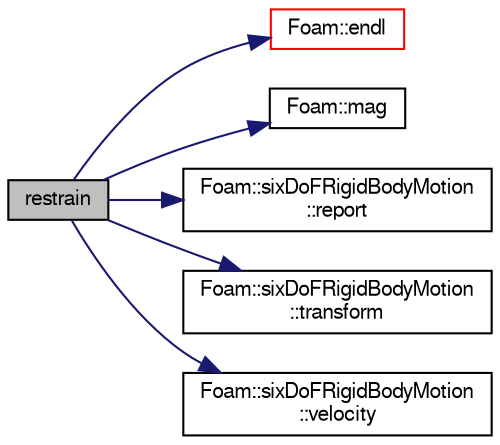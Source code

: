 digraph "restrain"
{
  bgcolor="transparent";
  edge [fontname="FreeSans",fontsize="10",labelfontname="FreeSans",labelfontsize="10"];
  node [fontname="FreeSans",fontsize="10",shape=record];
  rankdir="LR";
  Node1 [label="restrain",height=0.2,width=0.4,color="black", fillcolor="grey75", style="filled" fontcolor="black"];
  Node1 -> Node2 [color="midnightblue",fontsize="10",style="solid",fontname="FreeSans"];
  Node2 [label="Foam::endl",height=0.2,width=0.4,color="red",URL="$a10237.html#a2db8fe02a0d3909e9351bb4275b23ce4",tooltip="Add newline and flush stream. "];
  Node1 -> Node3 [color="midnightblue",fontsize="10",style="solid",fontname="FreeSans"];
  Node3 [label="Foam::mag",height=0.2,width=0.4,color="black",URL="$a10237.html#a929da2a3fdcf3dacbbe0487d3a330dae"];
  Node1 -> Node4 [color="midnightblue",fontsize="10",style="solid",fontname="FreeSans"];
  Node4 [label="Foam::sixDoFRigidBodyMotion\l::report",height=0.2,width=0.4,color="black",URL="$a02260.html#a50b8b2b1f26f4bc420265ecfd2816fb3",tooltip="Return the report Switch. "];
  Node1 -> Node5 [color="midnightblue",fontsize="10",style="solid",fontname="FreeSans"];
  Node5 [label="Foam::sixDoFRigidBodyMotion\l::transform",height=0.2,width=0.4,color="black",URL="$a02260.html#a7ae5497c07eb95c569be5217c18d6883",tooltip="Transform the given initial state point by the current motion. "];
  Node1 -> Node6 [color="midnightblue",fontsize="10",style="solid",fontname="FreeSans"];
  Node6 [label="Foam::sixDoFRigidBodyMotion\l::velocity",height=0.2,width=0.4,color="black",URL="$a02260.html#a87dd828a773522122be6d2497d884b93",tooltip="Return the velocity of a position. "];
}
